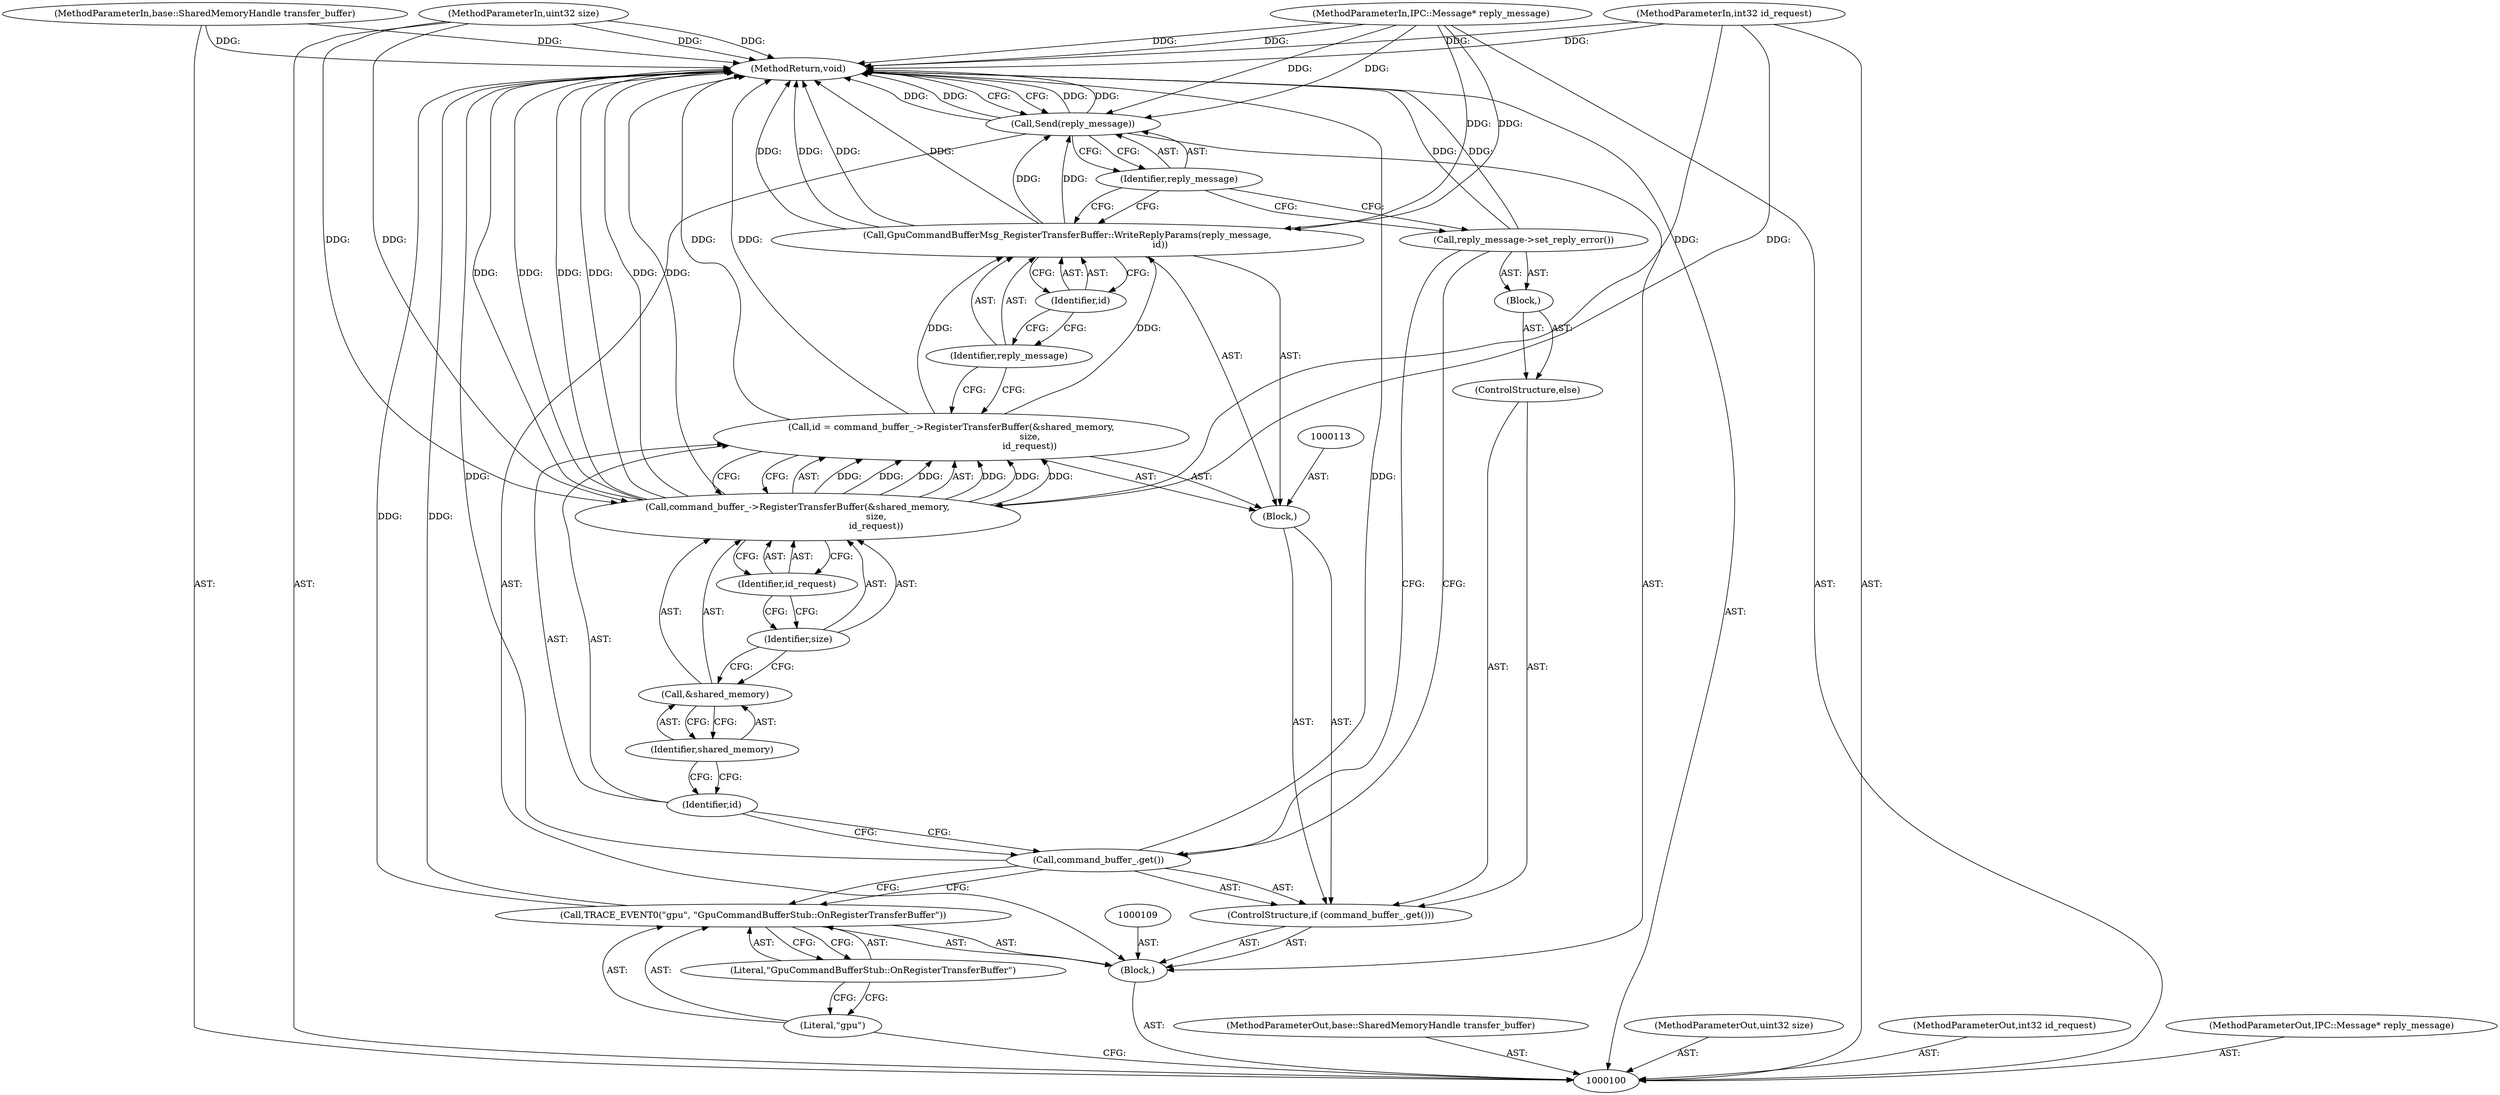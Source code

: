 digraph "0_Chrome_0ab5fab4939150bd0f30ada8a4bf6eb0f69d66c1_0" {
"1000129" [label="(MethodReturn,void)"];
"1000114" [label="(Call,id = command_buffer_->RegisterTransferBuffer(&shared_memory,\n                                                       size,\n                                                       id_request))"];
"1000115" [label="(Identifier,id)"];
"1000116" [label="(Call,command_buffer_->RegisterTransferBuffer(&shared_memory,\n                                                       size,\n                                                       id_request))"];
"1000112" [label="(Block,)"];
"1000117" [label="(Call,&shared_memory)"];
"1000118" [label="(Identifier,shared_memory)"];
"1000119" [label="(Identifier,size)"];
"1000120" [label="(Identifier,id_request)"];
"1000121" [label="(Call,GpuCommandBufferMsg_RegisterTransferBuffer::WriteReplyParams(reply_message,\n                                                                 id))"];
"1000122" [label="(Identifier,reply_message)"];
"1000123" [label="(Identifier,id)"];
"1000124" [label="(ControlStructure,else)"];
"1000125" [label="(Block,)"];
"1000126" [label="(Call,reply_message->set_reply_error())"];
"1000127" [label="(Call,Send(reply_message))"];
"1000128" [label="(Identifier,reply_message)"];
"1000101" [label="(MethodParameterIn,base::SharedMemoryHandle transfer_buffer)"];
"1000173" [label="(MethodParameterOut,base::SharedMemoryHandle transfer_buffer)"];
"1000102" [label="(MethodParameterIn,uint32 size)"];
"1000174" [label="(MethodParameterOut,uint32 size)"];
"1000103" [label="(MethodParameterIn,int32 id_request)"];
"1000175" [label="(MethodParameterOut,int32 id_request)"];
"1000105" [label="(Block,)"];
"1000104" [label="(MethodParameterIn,IPC::Message* reply_message)"];
"1000176" [label="(MethodParameterOut,IPC::Message* reply_message)"];
"1000107" [label="(Literal,\"gpu\")"];
"1000108" [label="(Literal,\"GpuCommandBufferStub::OnRegisterTransferBuffer\")"];
"1000106" [label="(Call,TRACE_EVENT0(\"gpu\", \"GpuCommandBufferStub::OnRegisterTransferBuffer\"))"];
"1000110" [label="(ControlStructure,if (command_buffer_.get()))"];
"1000111" [label="(Call,command_buffer_.get())"];
"1000129" -> "1000100"  [label="AST: "];
"1000129" -> "1000127"  [label="CFG: "];
"1000116" -> "1000129"  [label="DDG: "];
"1000116" -> "1000129"  [label="DDG: "];
"1000116" -> "1000129"  [label="DDG: "];
"1000126" -> "1000129"  [label="DDG: "];
"1000104" -> "1000129"  [label="DDG: "];
"1000121" -> "1000129"  [label="DDG: "];
"1000121" -> "1000129"  [label="DDG: "];
"1000103" -> "1000129"  [label="DDG: "];
"1000127" -> "1000129"  [label="DDG: "];
"1000127" -> "1000129"  [label="DDG: "];
"1000102" -> "1000129"  [label="DDG: "];
"1000106" -> "1000129"  [label="DDG: "];
"1000101" -> "1000129"  [label="DDG: "];
"1000111" -> "1000129"  [label="DDG: "];
"1000114" -> "1000129"  [label="DDG: "];
"1000114" -> "1000112"  [label="AST: "];
"1000114" -> "1000116"  [label="CFG: "];
"1000115" -> "1000114"  [label="AST: "];
"1000116" -> "1000114"  [label="AST: "];
"1000122" -> "1000114"  [label="CFG: "];
"1000114" -> "1000129"  [label="DDG: "];
"1000116" -> "1000114"  [label="DDG: "];
"1000116" -> "1000114"  [label="DDG: "];
"1000116" -> "1000114"  [label="DDG: "];
"1000114" -> "1000121"  [label="DDG: "];
"1000115" -> "1000114"  [label="AST: "];
"1000115" -> "1000111"  [label="CFG: "];
"1000118" -> "1000115"  [label="CFG: "];
"1000116" -> "1000114"  [label="AST: "];
"1000116" -> "1000120"  [label="CFG: "];
"1000117" -> "1000116"  [label="AST: "];
"1000119" -> "1000116"  [label="AST: "];
"1000120" -> "1000116"  [label="AST: "];
"1000114" -> "1000116"  [label="CFG: "];
"1000116" -> "1000129"  [label="DDG: "];
"1000116" -> "1000129"  [label="DDG: "];
"1000116" -> "1000129"  [label="DDG: "];
"1000116" -> "1000114"  [label="DDG: "];
"1000116" -> "1000114"  [label="DDG: "];
"1000116" -> "1000114"  [label="DDG: "];
"1000102" -> "1000116"  [label="DDG: "];
"1000103" -> "1000116"  [label="DDG: "];
"1000112" -> "1000110"  [label="AST: "];
"1000113" -> "1000112"  [label="AST: "];
"1000114" -> "1000112"  [label="AST: "];
"1000121" -> "1000112"  [label="AST: "];
"1000117" -> "1000116"  [label="AST: "];
"1000117" -> "1000118"  [label="CFG: "];
"1000118" -> "1000117"  [label="AST: "];
"1000119" -> "1000117"  [label="CFG: "];
"1000118" -> "1000117"  [label="AST: "];
"1000118" -> "1000115"  [label="CFG: "];
"1000117" -> "1000118"  [label="CFG: "];
"1000119" -> "1000116"  [label="AST: "];
"1000119" -> "1000117"  [label="CFG: "];
"1000120" -> "1000119"  [label="CFG: "];
"1000120" -> "1000116"  [label="AST: "];
"1000120" -> "1000119"  [label="CFG: "];
"1000116" -> "1000120"  [label="CFG: "];
"1000121" -> "1000112"  [label="AST: "];
"1000121" -> "1000123"  [label="CFG: "];
"1000122" -> "1000121"  [label="AST: "];
"1000123" -> "1000121"  [label="AST: "];
"1000128" -> "1000121"  [label="CFG: "];
"1000121" -> "1000129"  [label="DDG: "];
"1000121" -> "1000129"  [label="DDG: "];
"1000104" -> "1000121"  [label="DDG: "];
"1000114" -> "1000121"  [label="DDG: "];
"1000121" -> "1000127"  [label="DDG: "];
"1000122" -> "1000121"  [label="AST: "];
"1000122" -> "1000114"  [label="CFG: "];
"1000123" -> "1000122"  [label="CFG: "];
"1000123" -> "1000121"  [label="AST: "];
"1000123" -> "1000122"  [label="CFG: "];
"1000121" -> "1000123"  [label="CFG: "];
"1000124" -> "1000110"  [label="AST: "];
"1000125" -> "1000124"  [label="AST: "];
"1000125" -> "1000124"  [label="AST: "];
"1000126" -> "1000125"  [label="AST: "];
"1000126" -> "1000125"  [label="AST: "];
"1000126" -> "1000111"  [label="CFG: "];
"1000128" -> "1000126"  [label="CFG: "];
"1000126" -> "1000129"  [label="DDG: "];
"1000127" -> "1000105"  [label="AST: "];
"1000127" -> "1000128"  [label="CFG: "];
"1000128" -> "1000127"  [label="AST: "];
"1000129" -> "1000127"  [label="CFG: "];
"1000127" -> "1000129"  [label="DDG: "];
"1000127" -> "1000129"  [label="DDG: "];
"1000121" -> "1000127"  [label="DDG: "];
"1000104" -> "1000127"  [label="DDG: "];
"1000128" -> "1000127"  [label="AST: "];
"1000128" -> "1000121"  [label="CFG: "];
"1000128" -> "1000126"  [label="CFG: "];
"1000127" -> "1000128"  [label="CFG: "];
"1000101" -> "1000100"  [label="AST: "];
"1000101" -> "1000129"  [label="DDG: "];
"1000173" -> "1000100"  [label="AST: "];
"1000102" -> "1000100"  [label="AST: "];
"1000102" -> "1000129"  [label="DDG: "];
"1000102" -> "1000116"  [label="DDG: "];
"1000174" -> "1000100"  [label="AST: "];
"1000103" -> "1000100"  [label="AST: "];
"1000103" -> "1000129"  [label="DDG: "];
"1000103" -> "1000116"  [label="DDG: "];
"1000175" -> "1000100"  [label="AST: "];
"1000105" -> "1000100"  [label="AST: "];
"1000106" -> "1000105"  [label="AST: "];
"1000109" -> "1000105"  [label="AST: "];
"1000110" -> "1000105"  [label="AST: "];
"1000127" -> "1000105"  [label="AST: "];
"1000104" -> "1000100"  [label="AST: "];
"1000104" -> "1000129"  [label="DDG: "];
"1000104" -> "1000121"  [label="DDG: "];
"1000104" -> "1000127"  [label="DDG: "];
"1000176" -> "1000100"  [label="AST: "];
"1000107" -> "1000106"  [label="AST: "];
"1000107" -> "1000100"  [label="CFG: "];
"1000108" -> "1000107"  [label="CFG: "];
"1000108" -> "1000106"  [label="AST: "];
"1000108" -> "1000107"  [label="CFG: "];
"1000106" -> "1000108"  [label="CFG: "];
"1000106" -> "1000105"  [label="AST: "];
"1000106" -> "1000108"  [label="CFG: "];
"1000107" -> "1000106"  [label="AST: "];
"1000108" -> "1000106"  [label="AST: "];
"1000111" -> "1000106"  [label="CFG: "];
"1000106" -> "1000129"  [label="DDG: "];
"1000110" -> "1000105"  [label="AST: "];
"1000111" -> "1000110"  [label="AST: "];
"1000112" -> "1000110"  [label="AST: "];
"1000124" -> "1000110"  [label="AST: "];
"1000111" -> "1000110"  [label="AST: "];
"1000111" -> "1000106"  [label="CFG: "];
"1000115" -> "1000111"  [label="CFG: "];
"1000126" -> "1000111"  [label="CFG: "];
"1000111" -> "1000129"  [label="DDG: "];
}
